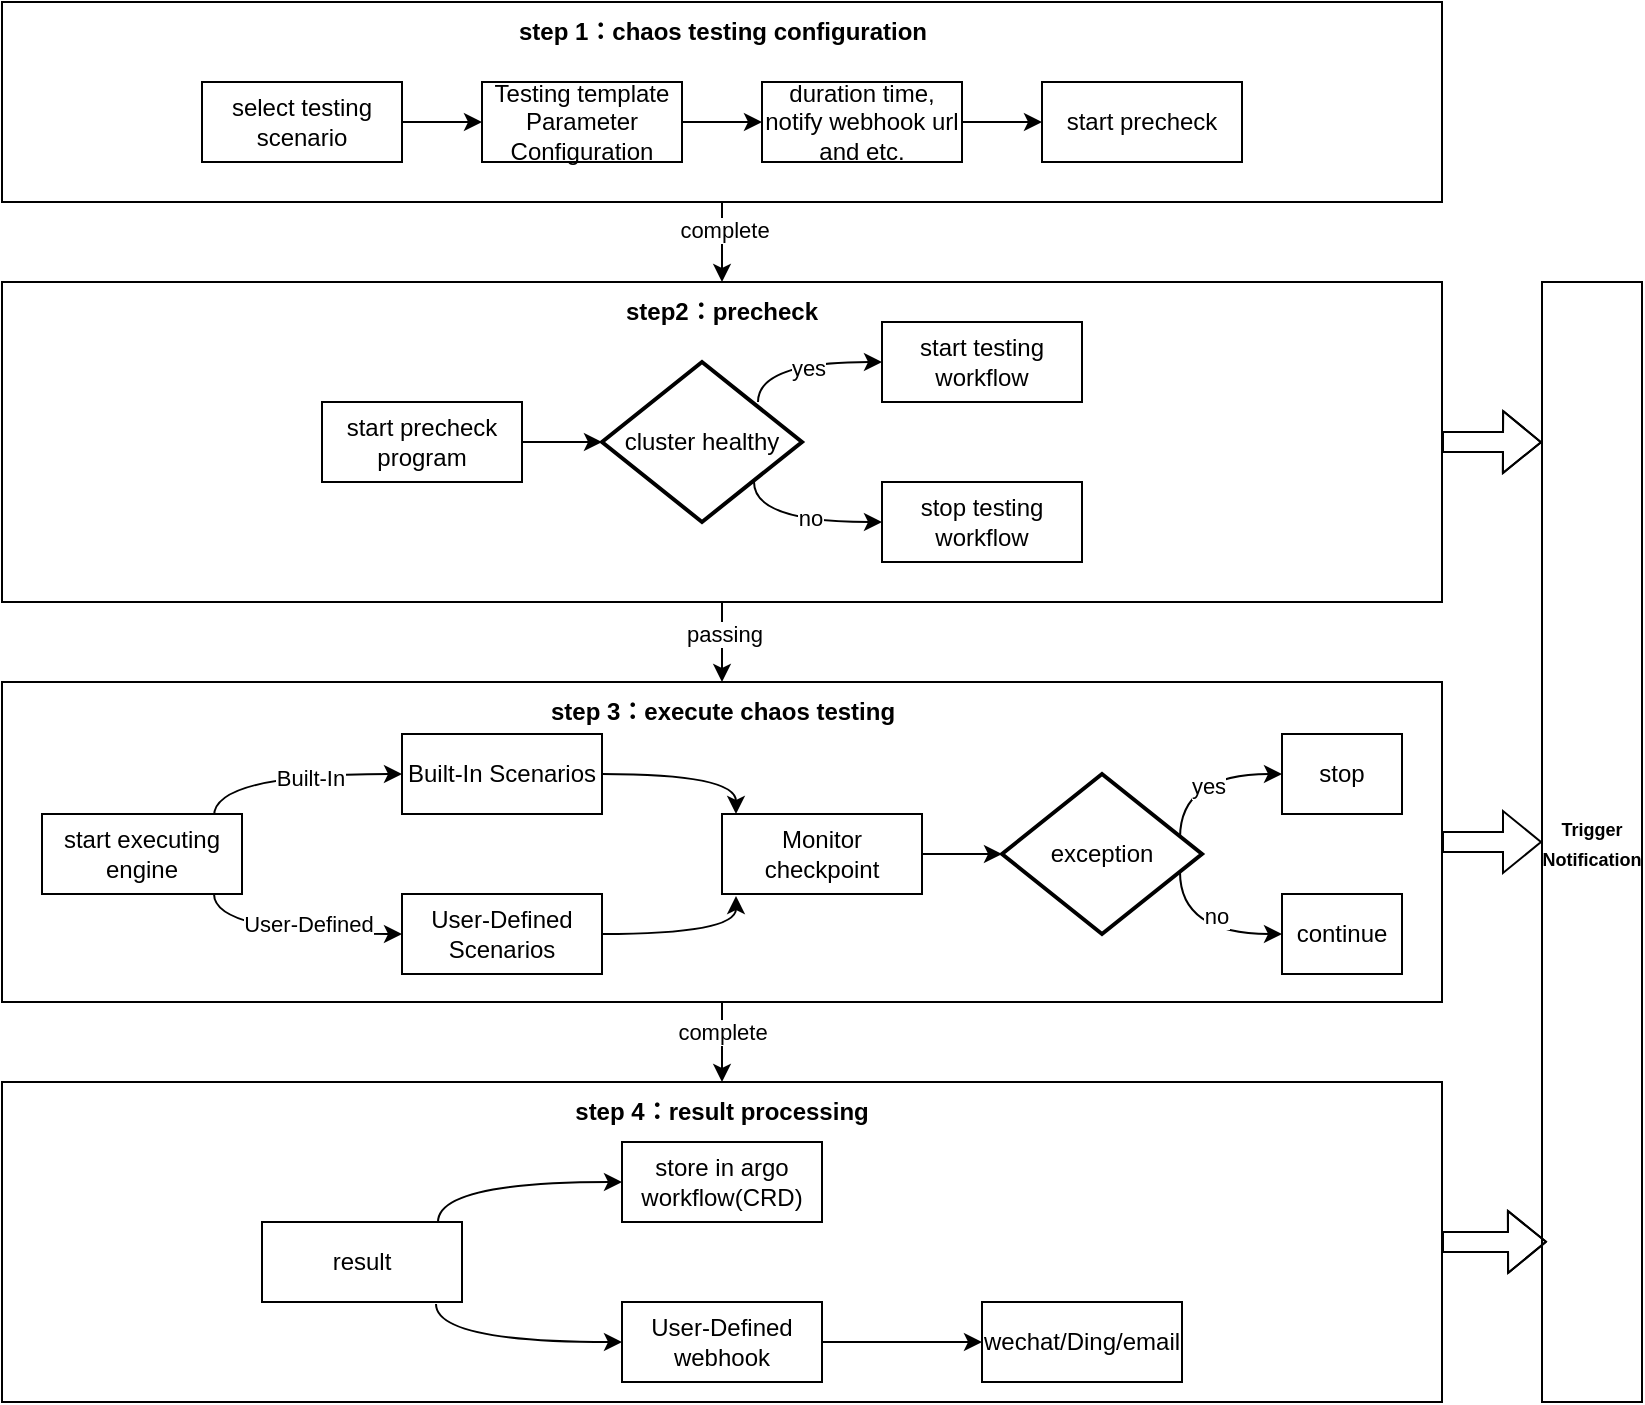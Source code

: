 <mxfile version="@DRAWIO-VERSION@">
  <diagram id="jfG8mA3OhdTBD7yKZ9QS" name="第 1 页">
    <mxGraphModel dx="1434" dy="819" grid="1" gridSize="10" guides="1" tooltips="1" connect="1" arrows="1" fold="1" page="1" pageScale="1" pageWidth="827" pageHeight="1169" math="0" shadow="0">
      <root>
        <mxCell id="0" />
        <mxCell id="1" parent="0" />
        <mxCell id="98cig-gm82J87M5kQn7e-1" value="" style="rounded=0;whiteSpace=wrap;html=1;" vertex="1" parent="1">
          <mxGeometry x="20" y="640" width="720" height="160" as="geometry" />
        </mxCell>
        <mxCell id="98cig-gm82J87M5kQn7e-2" style="edgeStyle=orthogonalEdgeStyle;curved=1;rounded=0;orthogonalLoop=1;jettySize=auto;html=1;exitX=0.5;exitY=1;exitDx=0;exitDy=0;entryX=0.5;entryY=0;entryDx=0;entryDy=0;" edge="1" parent="1" source="98cig-gm82J87M5kQn7e-4" target="98cig-gm82J87M5kQn7e-8">
          <mxGeometry relative="1" as="geometry" />
        </mxCell>
        <mxCell id="98cig-gm82J87M5kQn7e-3" value="passing" style="edgeLabel;html=1;align=center;verticalAlign=middle;resizable=0;points=[];" vertex="1" connectable="0" parent="98cig-gm82J87M5kQn7e-2">
          <mxGeometry x="-0.2" y="1" relative="1" as="geometry">
            <mxPoint as="offset" />
          </mxGeometry>
        </mxCell>
        <mxCell id="98cig-gm82J87M5kQn7e-4" value="" style="rounded=0;whiteSpace=wrap;html=1;" vertex="1" parent="1">
          <mxGeometry x="20" y="240" width="720" height="160" as="geometry" />
        </mxCell>
        <mxCell id="98cig-gm82J87M5kQn7e-5" style="edgeStyle=orthogonalEdgeStyle;curved=1;rounded=0;orthogonalLoop=1;jettySize=auto;html=1;exitX=0.5;exitY=1;exitDx=0;exitDy=0;entryX=0.5;entryY=0;entryDx=0;entryDy=0;" edge="1" parent="1" source="98cig-gm82J87M5kQn7e-8" target="98cig-gm82J87M5kQn7e-1">
          <mxGeometry relative="1" as="geometry" />
        </mxCell>
        <mxCell id="98cig-gm82J87M5kQn7e-6" value="complete" style="edgeLabel;html=1;align=center;verticalAlign=middle;resizable=0;points=[];" vertex="1" connectable="0" parent="98cig-gm82J87M5kQn7e-5">
          <mxGeometry x="-0.25" relative="1" as="geometry">
            <mxPoint as="offset" />
          </mxGeometry>
        </mxCell>
        <mxCell id="98cig-gm82J87M5kQn7e-7" style="edgeStyle=orthogonalEdgeStyle;shape=flexArrow;curved=1;rounded=0;orthogonalLoop=1;jettySize=auto;html=1;exitX=1;exitY=0.5;exitDx=0;exitDy=0;entryX=0;entryY=0.5;entryDx=0;entryDy=0;" edge="1" parent="1" source="98cig-gm82J87M5kQn7e-8" target="98cig-gm82J87M5kQn7e-55">
          <mxGeometry relative="1" as="geometry" />
        </mxCell>
        <mxCell id="98cig-gm82J87M5kQn7e-8" value="" style="rounded=0;whiteSpace=wrap;html=1;" vertex="1" parent="1">
          <mxGeometry x="20" y="440" width="720" height="160" as="geometry" />
        </mxCell>
        <mxCell id="98cig-gm82J87M5kQn7e-9" style="edgeStyle=orthogonalEdgeStyle;curved=1;rounded=0;orthogonalLoop=1;jettySize=auto;html=1;exitX=0.5;exitY=1;exitDx=0;exitDy=0;entryX=0.5;entryY=0;entryDx=0;entryDy=0;" edge="1" parent="1" source="98cig-gm82J87M5kQn7e-11" target="98cig-gm82J87M5kQn7e-4">
          <mxGeometry relative="1" as="geometry" />
        </mxCell>
        <mxCell id="98cig-gm82J87M5kQn7e-10" value="complete" style="edgeLabel;html=1;align=center;verticalAlign=middle;resizable=0;points=[];" vertex="1" connectable="0" parent="98cig-gm82J87M5kQn7e-9">
          <mxGeometry x="-0.3" y="1" relative="1" as="geometry">
            <mxPoint as="offset" />
          </mxGeometry>
        </mxCell>
        <mxCell id="98cig-gm82J87M5kQn7e-11" value="" style="rounded=0;whiteSpace=wrap;html=1;" vertex="1" parent="1">
          <mxGeometry x="20" y="100" width="720" height="100" as="geometry" />
        </mxCell>
        <mxCell id="98cig-gm82J87M5kQn7e-12" style="edgeStyle=orthogonalEdgeStyle;curved=1;rounded=0;orthogonalLoop=1;jettySize=auto;html=1;exitX=1;exitY=0.5;exitDx=0;exitDy=0;entryX=0;entryY=0.5;entryDx=0;entryDy=0;" edge="1" parent="1" source="98cig-gm82J87M5kQn7e-13" target="98cig-gm82J87M5kQn7e-15">
          <mxGeometry relative="1" as="geometry" />
        </mxCell>
        <mxCell id="98cig-gm82J87M5kQn7e-13" value="select testing scenario" style="rounded=0;whiteSpace=wrap;html=1;" vertex="1" parent="1">
          <mxGeometry x="120" y="140" width="100" height="40" as="geometry" />
        </mxCell>
        <mxCell id="98cig-gm82J87M5kQn7e-14" style="edgeStyle=orthogonalEdgeStyle;curved=1;rounded=0;orthogonalLoop=1;jettySize=auto;html=1;exitX=1;exitY=0.5;exitDx=0;exitDy=0;entryX=0;entryY=0.5;entryDx=0;entryDy=0;" edge="1" parent="1" source="98cig-gm82J87M5kQn7e-15" target="98cig-gm82J87M5kQn7e-17">
          <mxGeometry relative="1" as="geometry" />
        </mxCell>
        <mxCell id="98cig-gm82J87M5kQn7e-15" value="Testing template Parameter Configuration" style="rounded=0;whiteSpace=wrap;html=1;" vertex="1" parent="1">
          <mxGeometry x="260" y="140" width="100" height="40" as="geometry" />
        </mxCell>
        <mxCell id="98cig-gm82J87M5kQn7e-16" style="edgeStyle=orthogonalEdgeStyle;curved=1;rounded=0;orthogonalLoop=1;jettySize=auto;html=1;exitX=1;exitY=0.5;exitDx=0;exitDy=0;entryX=0;entryY=0.5;entryDx=0;entryDy=0;" edge="1" parent="1" source="98cig-gm82J87M5kQn7e-17" target="98cig-gm82J87M5kQn7e-27">
          <mxGeometry relative="1" as="geometry" />
        </mxCell>
        <mxCell id="98cig-gm82J87M5kQn7e-17" value="duration time, notify webhook url and etc." style="rounded=0;whiteSpace=wrap;html=1;" vertex="1" parent="1">
          <mxGeometry x="400" y="140" width="100" height="40" as="geometry" />
        </mxCell>
        <mxCell id="98cig-gm82J87M5kQn7e-18" value="start precheck program" style="rounded=0;whiteSpace=wrap;html=1;" vertex="1" parent="1">
          <mxGeometry x="180" y="300" width="100" height="40" as="geometry" />
        </mxCell>
        <mxCell id="98cig-gm82J87M5kQn7e-19" style="edgeStyle=orthogonalEdgeStyle;curved=1;rounded=0;orthogonalLoop=1;jettySize=auto;html=1;exitX=0.76;exitY=0.75;exitDx=0;exitDy=0;exitPerimeter=0;entryX=0;entryY=0.5;entryDx=0;entryDy=0;" edge="1" parent="1" source="98cig-gm82J87M5kQn7e-23" target="98cig-gm82J87M5kQn7e-25">
          <mxGeometry relative="1" as="geometry">
            <Array as="points">
              <mxPoint x="396" y="360" />
            </Array>
          </mxGeometry>
        </mxCell>
        <mxCell id="98cig-gm82J87M5kQn7e-20" value="no" style="edgeLabel;html=1;align=center;verticalAlign=middle;resizable=0;points=[];" vertex="1" connectable="0" parent="98cig-gm82J87M5kQn7e-19">
          <mxGeometry x="0.143" y="2" relative="1" as="geometry">
            <mxPoint as="offset" />
          </mxGeometry>
        </mxCell>
        <mxCell id="98cig-gm82J87M5kQn7e-21" style="edgeStyle=orthogonalEdgeStyle;curved=1;rounded=0;orthogonalLoop=1;jettySize=auto;html=1;exitX=0.78;exitY=0.25;exitDx=0;exitDy=0;exitPerimeter=0;entryX=0;entryY=0.5;entryDx=0;entryDy=0;" edge="1" parent="1" source="98cig-gm82J87M5kQn7e-23" target="98cig-gm82J87M5kQn7e-24">
          <mxGeometry relative="1" as="geometry">
            <Array as="points">
              <mxPoint x="398" y="280" />
            </Array>
          </mxGeometry>
        </mxCell>
        <mxCell id="98cig-gm82J87M5kQn7e-22" value="yes" style="edgeLabel;html=1;align=center;verticalAlign=middle;resizable=0;points=[];" vertex="1" connectable="0" parent="98cig-gm82J87M5kQn7e-21">
          <mxGeometry x="0.098" y="-3" relative="1" as="geometry">
            <mxPoint as="offset" />
          </mxGeometry>
        </mxCell>
        <mxCell id="98cig-gm82J87M5kQn7e-23" value="cluster healthy" style="strokeWidth=2;html=1;shape=mxgraph.flowchart.decision;whiteSpace=wrap;" vertex="1" parent="1">
          <mxGeometry x="320" y="280" width="100" height="80" as="geometry" />
        </mxCell>
        <mxCell id="98cig-gm82J87M5kQn7e-24" value="start testing workflow" style="rounded=0;whiteSpace=wrap;html=1;" vertex="1" parent="1">
          <mxGeometry x="460" y="260" width="100" height="40" as="geometry" />
        </mxCell>
        <mxCell id="98cig-gm82J87M5kQn7e-25" value="stop testing workflow" style="rounded=0;whiteSpace=wrap;html=1;" vertex="1" parent="1">
          <mxGeometry x="460" y="340" width="100" height="40" as="geometry" />
        </mxCell>
        <mxCell id="98cig-gm82J87M5kQn7e-26" style="edgeStyle=orthogonalEdgeStyle;curved=1;rounded=0;orthogonalLoop=1;jettySize=auto;html=1;exitX=1;exitY=0.5;exitDx=0;exitDy=0;entryX=0;entryY=0.5;entryDx=0;entryDy=0;entryPerimeter=0;" edge="1" parent="1" source="98cig-gm82J87M5kQn7e-18" target="98cig-gm82J87M5kQn7e-23">
          <mxGeometry relative="1" as="geometry" />
        </mxCell>
        <mxCell id="98cig-gm82J87M5kQn7e-27" value="start precheck" style="rounded=0;whiteSpace=wrap;html=1;" vertex="1" parent="1">
          <mxGeometry x="540" y="140" width="100" height="40" as="geometry" />
        </mxCell>
        <mxCell id="98cig-gm82J87M5kQn7e-28" style="edgeStyle=orthogonalEdgeStyle;curved=1;rounded=0;orthogonalLoop=1;jettySize=auto;html=1;exitX=0.86;exitY=0.025;exitDx=0;exitDy=0;entryX=0;entryY=0.5;entryDx=0;entryDy=0;exitPerimeter=0;" edge="1" parent="1" source="98cig-gm82J87M5kQn7e-32" target="98cig-gm82J87M5kQn7e-33">
          <mxGeometry relative="1" as="geometry" />
        </mxCell>
        <mxCell id="98cig-gm82J87M5kQn7e-29" value="Built-In" style="edgeLabel;html=1;align=center;verticalAlign=middle;resizable=0;points=[];" vertex="1" connectable="0" parent="98cig-gm82J87M5kQn7e-28">
          <mxGeometry x="0.2" y="-2" relative="1" as="geometry">
            <mxPoint as="offset" />
          </mxGeometry>
        </mxCell>
        <mxCell id="98cig-gm82J87M5kQn7e-30" style="edgeStyle=orthogonalEdgeStyle;curved=1;rounded=0;orthogonalLoop=1;jettySize=auto;html=1;exitX=0.86;exitY=1;exitDx=0;exitDy=0;entryX=0;entryY=0.5;entryDx=0;entryDy=0;exitPerimeter=0;" edge="1" parent="1" source="98cig-gm82J87M5kQn7e-32" target="98cig-gm82J87M5kQn7e-34">
          <mxGeometry relative="1" as="geometry" />
        </mxCell>
        <mxCell id="98cig-gm82J87M5kQn7e-31" value="User-Defined" style="edgeLabel;html=1;align=center;verticalAlign=middle;resizable=0;points=[];" vertex="1" connectable="0" parent="98cig-gm82J87M5kQn7e-30">
          <mxGeometry x="0.175" y="5" relative="1" as="geometry">
            <mxPoint as="offset" />
          </mxGeometry>
        </mxCell>
        <mxCell id="98cig-gm82J87M5kQn7e-32" value="start executing engine" style="rounded=0;whiteSpace=wrap;html=1;" vertex="1" parent="1">
          <mxGeometry x="40" y="506" width="100" height="40" as="geometry" />
        </mxCell>
        <mxCell id="98cig-gm82J87M5kQn7e-33" value="Built-In Scenarios" style="rounded=0;whiteSpace=wrap;html=1;" vertex="1" parent="1">
          <mxGeometry x="220" y="466" width="100" height="40" as="geometry" />
        </mxCell>
        <mxCell id="98cig-gm82J87M5kQn7e-34" value="User-Defined Scenarios" style="rounded=0;whiteSpace=wrap;html=1;" vertex="1" parent="1">
          <mxGeometry x="220" y="546" width="100" height="40" as="geometry" />
        </mxCell>
        <mxCell id="98cig-gm82J87M5kQn7e-35" value="Monitor checkpoint" style="rounded=0;whiteSpace=wrap;html=1;" vertex="1" parent="1">
          <mxGeometry x="380" y="506" width="100" height="40" as="geometry" />
        </mxCell>
        <mxCell id="98cig-gm82J87M5kQn7e-36" style="edgeStyle=orthogonalEdgeStyle;curved=1;rounded=0;orthogonalLoop=1;jettySize=auto;html=1;exitX=1;exitY=0.5;exitDx=0;exitDy=0;entryX=0.07;entryY=0;entryDx=0;entryDy=0;entryPerimeter=0;" edge="1" parent="1" source="98cig-gm82J87M5kQn7e-33" target="98cig-gm82J87M5kQn7e-35">
          <mxGeometry relative="1" as="geometry" />
        </mxCell>
        <mxCell id="98cig-gm82J87M5kQn7e-37" style="edgeStyle=orthogonalEdgeStyle;curved=1;rounded=0;orthogonalLoop=1;jettySize=auto;html=1;exitX=1;exitY=0.5;exitDx=0;exitDy=0;entryX=0.07;entryY=1.025;entryDx=0;entryDy=0;entryPerimeter=0;" edge="1" parent="1" source="98cig-gm82J87M5kQn7e-34" target="98cig-gm82J87M5kQn7e-35">
          <mxGeometry relative="1" as="geometry" />
        </mxCell>
        <mxCell id="98cig-gm82J87M5kQn7e-38" style="edgeStyle=orthogonalEdgeStyle;curved=1;rounded=0;orthogonalLoop=1;jettySize=auto;html=1;exitX=0.89;exitY=0.4;exitDx=0;exitDy=0;exitPerimeter=0;entryX=0;entryY=0.5;entryDx=0;entryDy=0;" edge="1" parent="1" source="98cig-gm82J87M5kQn7e-40" target="98cig-gm82J87M5kQn7e-42">
          <mxGeometry relative="1" as="geometry">
            <Array as="points">
              <mxPoint x="609" y="486" />
            </Array>
          </mxGeometry>
        </mxCell>
        <mxCell id="98cig-gm82J87M5kQn7e-58" value="yes" style="edgeLabel;html=1;align=center;verticalAlign=middle;resizable=0;points=[];" vertex="1" connectable="0" parent="98cig-gm82J87M5kQn7e-38">
          <mxGeometry x="0.108" y="-6" relative="1" as="geometry">
            <mxPoint as="offset" />
          </mxGeometry>
        </mxCell>
        <mxCell id="98cig-gm82J87M5kQn7e-39" style="edgeStyle=orthogonalEdgeStyle;curved=1;rounded=0;orthogonalLoop=1;jettySize=auto;html=1;exitX=0.89;exitY=0.613;exitDx=0;exitDy=0;exitPerimeter=0;entryX=0;entryY=0.5;entryDx=0;entryDy=0;" edge="1" parent="1" source="98cig-gm82J87M5kQn7e-40" target="98cig-gm82J87M5kQn7e-43">
          <mxGeometry relative="1" as="geometry">
            <Array as="points">
              <mxPoint x="609" y="566" />
            </Array>
          </mxGeometry>
        </mxCell>
        <mxCell id="98cig-gm82J87M5kQn7e-59" value="no" style="edgeLabel;html=1;align=center;verticalAlign=middle;resizable=0;points=[];" vertex="1" connectable="0" parent="98cig-gm82J87M5kQn7e-39">
          <mxGeometry x="0.195" y="9" relative="1" as="geometry">
            <mxPoint as="offset" />
          </mxGeometry>
        </mxCell>
        <mxCell id="98cig-gm82J87M5kQn7e-40" value="exception" style="strokeWidth=2;html=1;shape=mxgraph.flowchart.decision;whiteSpace=wrap;" vertex="1" parent="1">
          <mxGeometry x="520" y="486" width="100" height="80" as="geometry" />
        </mxCell>
        <mxCell id="98cig-gm82J87M5kQn7e-41" style="edgeStyle=orthogonalEdgeStyle;curved=1;rounded=0;orthogonalLoop=1;jettySize=auto;html=1;exitX=1;exitY=0.5;exitDx=0;exitDy=0;entryX=0;entryY=0.5;entryDx=0;entryDy=0;entryPerimeter=0;" edge="1" parent="1" source="98cig-gm82J87M5kQn7e-35" target="98cig-gm82J87M5kQn7e-40">
          <mxGeometry relative="1" as="geometry" />
        </mxCell>
        <mxCell id="98cig-gm82J87M5kQn7e-42" value="stop" style="rounded=0;whiteSpace=wrap;html=1;" vertex="1" parent="1">
          <mxGeometry x="660" y="466" width="60" height="40" as="geometry" />
        </mxCell>
        <mxCell id="98cig-gm82J87M5kQn7e-43" value="continue" style="rounded=0;whiteSpace=wrap;html=1;" vertex="1" parent="1">
          <mxGeometry x="660" y="546" width="60" height="40" as="geometry" />
        </mxCell>
        <mxCell id="98cig-gm82J87M5kQn7e-44" style="edgeStyle=orthogonalEdgeStyle;curved=1;rounded=0;orthogonalLoop=1;jettySize=auto;html=1;exitX=0.88;exitY=0;exitDx=0;exitDy=0;entryX=0;entryY=0.5;entryDx=0;entryDy=0;exitPerimeter=0;" edge="1" parent="1" source="98cig-gm82J87M5kQn7e-46" target="98cig-gm82J87M5kQn7e-47">
          <mxGeometry relative="1" as="geometry" />
        </mxCell>
        <mxCell id="98cig-gm82J87M5kQn7e-45" style="edgeStyle=orthogonalEdgeStyle;curved=1;rounded=0;orthogonalLoop=1;jettySize=auto;html=1;exitX=0.87;exitY=1.025;exitDx=0;exitDy=0;entryX=0;entryY=0.5;entryDx=0;entryDy=0;exitPerimeter=0;" edge="1" parent="1" source="98cig-gm82J87M5kQn7e-46" target="98cig-gm82J87M5kQn7e-49">
          <mxGeometry relative="1" as="geometry" />
        </mxCell>
        <mxCell id="98cig-gm82J87M5kQn7e-46" value="result" style="rounded=0;whiteSpace=wrap;html=1;" vertex="1" parent="1">
          <mxGeometry x="150" y="710" width="100" height="40" as="geometry" />
        </mxCell>
        <mxCell id="98cig-gm82J87M5kQn7e-47" value="store in argo workflow(CRD)" style="rounded=0;whiteSpace=wrap;html=1;" vertex="1" parent="1">
          <mxGeometry x="330" y="670" width="100" height="40" as="geometry" />
        </mxCell>
        <mxCell id="98cig-gm82J87M5kQn7e-48" style="edgeStyle=orthogonalEdgeStyle;curved=1;rounded=0;orthogonalLoop=1;jettySize=auto;html=1;exitX=1;exitY=0.5;exitDx=0;exitDy=0;" edge="1" parent="1" source="98cig-gm82J87M5kQn7e-49" target="98cig-gm82J87M5kQn7e-50">
          <mxGeometry relative="1" as="geometry" />
        </mxCell>
        <mxCell id="98cig-gm82J87M5kQn7e-49" value="User-Defined webhook" style="rounded=0;whiteSpace=wrap;html=1;" vertex="1" parent="1">
          <mxGeometry x="330" y="750" width="100" height="40" as="geometry" />
        </mxCell>
        <mxCell id="98cig-gm82J87M5kQn7e-50" value="wechat/Ding/email" style="rounded=0;whiteSpace=wrap;html=1;" vertex="1" parent="1">
          <mxGeometry x="510" y="750" width="100" height="40" as="geometry" />
        </mxCell>
        <mxCell id="98cig-gm82J87M5kQn7e-51" value="&lt;b&gt;step 1：chaos testing configuration&lt;/b&gt;" style="text;html=1;align=center;verticalAlign=middle;whiteSpace=wrap;rounded=0;" vertex="1" parent="1">
          <mxGeometry x="262.5" y="100" width="235" height="30" as="geometry" />
        </mxCell>
        <mxCell id="98cig-gm82J87M5kQn7e-52" value="&lt;b&gt;step2：precheck&lt;/b&gt;" style="text;html=1;align=center;verticalAlign=middle;whiteSpace=wrap;rounded=0;" vertex="1" parent="1">
          <mxGeometry x="295" y="240" width="170" height="30" as="geometry" />
        </mxCell>
        <mxCell id="98cig-gm82J87M5kQn7e-53" value="&lt;b&gt;step 3：execute chaos testing&lt;/b&gt;" style="text;html=1;align=center;verticalAlign=middle;whiteSpace=wrap;rounded=0;" vertex="1" parent="1">
          <mxGeometry x="287.5" y="440" width="185" height="30" as="geometry" />
        </mxCell>
        <mxCell id="98cig-gm82J87M5kQn7e-54" value="&lt;b&gt;step 4：result processing&lt;/b&gt;" style="text;html=1;align=center;verticalAlign=middle;whiteSpace=wrap;rounded=0;" vertex="1" parent="1">
          <mxGeometry x="295" y="640" width="170" height="30" as="geometry" />
        </mxCell>
        <mxCell id="98cig-gm82J87M5kQn7e-55" value="&lt;b&gt;&lt;font style=&quot;font-size: 9px;&quot;&gt;Trigger Notification&lt;/font&gt;&lt;/b&gt;" style="rounded=0;whiteSpace=wrap;html=1;" vertex="1" parent="1">
          <mxGeometry x="790" y="240" width="50" height="560" as="geometry" />
        </mxCell>
        <mxCell id="98cig-gm82J87M5kQn7e-56" style="edgeStyle=orthogonalEdgeStyle;shape=flexArrow;curved=1;rounded=0;orthogonalLoop=1;jettySize=auto;html=1;exitX=1;exitY=0.5;exitDx=0;exitDy=0;entryX=0.05;entryY=0.857;entryDx=0;entryDy=0;entryPerimeter=0;" edge="1" parent="1" source="98cig-gm82J87M5kQn7e-1" target="98cig-gm82J87M5kQn7e-55">
          <mxGeometry relative="1" as="geometry" />
        </mxCell>
        <mxCell id="98cig-gm82J87M5kQn7e-57" style="edgeStyle=orthogonalEdgeStyle;shape=flexArrow;curved=1;rounded=0;orthogonalLoop=1;jettySize=auto;html=1;exitX=1;exitY=0.5;exitDx=0;exitDy=0;entryX=0;entryY=0.143;entryDx=0;entryDy=0;entryPerimeter=0;" edge="1" parent="1" source="98cig-gm82J87M5kQn7e-4" target="98cig-gm82J87M5kQn7e-55">
          <mxGeometry relative="1" as="geometry" />
        </mxCell>
      </root>
    </mxGraphModel>
  </diagram>
</mxfile>
